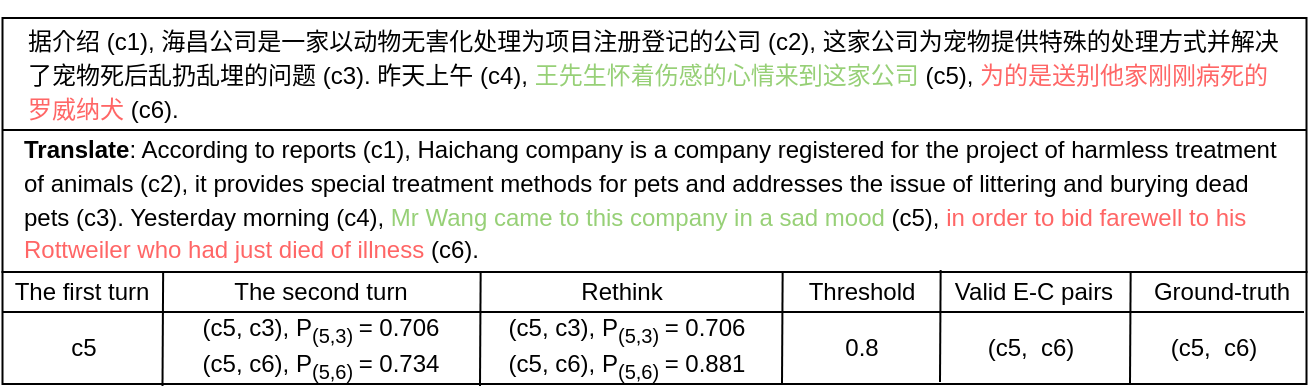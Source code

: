 <mxfile version="15.0.2" type="github">
  <diagram id="HPst22vvmvAOV6Ry2rXI" name="Page-1">
    <mxGraphModel dx="748" dy="366" grid="1" gridSize="10" guides="1" tooltips="1" connect="1" arrows="1" fold="1" page="1" pageScale="1" pageWidth="660" pageHeight="200" math="0" shadow="0">
      <root>
        <mxCell id="0" />
        <mxCell id="1" parent="0" />
        <mxCell id="Onb9mag9hN51fVFquNFM-10" value="" style="rounded=0;whiteSpace=wrap;html=1;shadow=0;glass=0;sketch=0;strokeWidth=1;gradientColor=#FFFFFF;fillColor=none;" vertex="1" parent="1">
          <mxGeometry x="0.25" y="8" width="652" height="127" as="geometry" />
        </mxCell>
        <mxCell id="Onb9mag9hN51fVFquNFM-4" value="&lt;p style=&quot;line-height: 140%&quot;&gt;据介绍 (c1), 海昌公司是一家以动物无害化处理为项目注册登记的公司 (c2), 这家公司为宠物提供特殊的处理方式并解决了宠物死后乱扔乱埋的问题 (c3). 昨天上午 (c4), &lt;font color=&quot;#97d077&quot;&gt;王先生怀着伤感的心情来到这家公司&lt;/font&gt; (c5), &lt;font color=&quot;#ff6666&quot;&gt;为的是送别他家刚刚病死的罗威纳犬&lt;/font&gt; (c6).&lt;/p&gt;" style="text;html=1;align=left;verticalAlign=middle;whiteSpace=wrap;rounded=0;glass=0;shadow=0;sketch=0;perimeterSpacing=0;strokeWidth=0;fillColor=#ffffff;gradientColor=#FFFFFF;" vertex="1" parent="1">
          <mxGeometry x="11" y="11" width="630" height="51" as="geometry" />
        </mxCell>
        <mxCell id="Onb9mag9hN51fVFquNFM-6" value="&lt;p style=&quot;line-height: 140%&quot;&gt;&lt;b&gt;Translate&lt;/b&gt;: According to reports (c1), Haichang company is a company registered for the project of harmless treatment of animals (c2), it provides special treatment methods for pets and addresses the issue of littering and burying dead pets (c3). Yesterday morning (c4), &lt;font color=&quot;#97d077&quot;&gt;Mr Wang came to this company in a sad mood&lt;/font&gt; (c5), &lt;font color=&quot;#ff6666&quot;&gt;in order to bid farewell to his Rottweiler who had just died of illness&lt;/font&gt; (c6).&lt;/p&gt;" style="text;html=1;fillColor=none;align=left;verticalAlign=middle;whiteSpace=wrap;rounded=0;strokeWidth=0;" vertex="1" parent="1">
          <mxGeometry x="9" y="64" width="630" height="70" as="geometry" />
        </mxCell>
        <mxCell id="Onb9mag9hN51fVFquNFM-11" value="" style="endArrow=none;html=1;strokeWidth=1;" edge="1" parent="1">
          <mxGeometry width="50" height="50" relative="1" as="geometry">
            <mxPoint x="0.25" y="64" as="sourcePoint" />
            <mxPoint x="652.25" y="64" as="targetPoint" />
          </mxGeometry>
        </mxCell>
        <mxCell id="Onb9mag9hN51fVFquNFM-13" value="Ground-truth" style="text;html=1;strokeColor=none;fillColor=none;align=center;verticalAlign=middle;whiteSpace=wrap;rounded=0;shadow=0;glass=0;sketch=0;" vertex="1" parent="1">
          <mxGeometry x="568.5" y="135" width="82" height="20" as="geometry" />
        </mxCell>
        <mxCell id="Onb9mag9hN51fVFquNFM-14" value="&lt;font style=&quot;font-size: 12px&quot;&gt;The first turn&lt;/font&gt;" style="text;html=1;strokeColor=none;fillColor=none;align=center;verticalAlign=middle;whiteSpace=wrap;rounded=0;shadow=0;glass=0;sketch=0;" vertex="1" parent="1">
          <mxGeometry x="4.37" y="135" width="72.25" height="20" as="geometry" />
        </mxCell>
        <mxCell id="Onb9mag9hN51fVFquNFM-17" value="The second turn" style="text;html=1;strokeColor=none;fillColor=none;align=center;verticalAlign=middle;whiteSpace=wrap;rounded=0;shadow=0;glass=0;sketch=0;" vertex="1" parent="1">
          <mxGeometry x="110" y="135" width="99" height="20" as="geometry" />
        </mxCell>
        <mxCell id="Onb9mag9hN51fVFquNFM-18" value="Rethink" style="text;html=1;strokeColor=none;fillColor=none;align=center;verticalAlign=middle;whiteSpace=wrap;rounded=0;shadow=0;glass=0;sketch=0;" vertex="1" parent="1">
          <mxGeometry x="270" y="135" width="80" height="20" as="geometry" />
        </mxCell>
        <mxCell id="Onb9mag9hN51fVFquNFM-19" value="Valid E-C pairs" style="text;html=1;strokeColor=none;fillColor=none;align=center;verticalAlign=middle;whiteSpace=wrap;rounded=0;shadow=0;glass=0;sketch=0;" vertex="1" parent="1">
          <mxGeometry x="470" y="135" width="92" height="20" as="geometry" />
        </mxCell>
        <mxCell id="Onb9mag9hN51fVFquNFM-20" value="(c5,&amp;nbsp; c6)" style="text;html=1;strokeColor=none;fillColor=none;align=center;verticalAlign=middle;whiteSpace=wrap;rounded=0;shadow=0;glass=0;sketch=0;" vertex="1" parent="1">
          <mxGeometry x="568.5" y="163" width="74" height="20" as="geometry" />
        </mxCell>
        <mxCell id="Onb9mag9hN51fVFquNFM-21" value="c5" style="text;html=1;strokeColor=none;fillColor=none;align=center;verticalAlign=middle;whiteSpace=wrap;rounded=0;shadow=0;glass=0;sketch=0;" vertex="1" parent="1">
          <mxGeometry x="5.5" y="163" width="70" height="20" as="geometry" />
        </mxCell>
        <mxCell id="Onb9mag9hN51fVFquNFM-22" value="(c5, c3), P&lt;sub&gt;(5,3) &lt;/sub&gt;= 0.706&lt;br&gt;(c5, c6), P&lt;sub&gt;(5,6) &lt;/sub&gt;= 0.734" style="text;html=1;strokeColor=none;fillColor=none;align=center;verticalAlign=middle;whiteSpace=wrap;rounded=0;shadow=0;glass=0;sketch=0;" vertex="1" parent="1">
          <mxGeometry x="87" y="155" width="145" height="36" as="geometry" />
        </mxCell>
        <mxCell id="Onb9mag9hN51fVFquNFM-23" value="(c5, c3), P&lt;sub&gt;(5,3) &lt;/sub&gt;= 0.706&lt;br&gt;(c5, c6), P&lt;sub&gt;(5,6) &lt;/sub&gt;= 0.881" style="text;html=1;strokeColor=none;fillColor=none;align=center;verticalAlign=middle;whiteSpace=wrap;rounded=0;shadow=0;glass=0;sketch=0;" vertex="1" parent="1">
          <mxGeometry x="240" y="155" width="145" height="36" as="geometry" />
        </mxCell>
        <mxCell id="Onb9mag9hN51fVFquNFM-24" value="(c5,&amp;nbsp; c6)" style="text;html=1;strokeColor=none;fillColor=none;align=center;verticalAlign=middle;whiteSpace=wrap;rounded=0;shadow=0;glass=0;sketch=0;" vertex="1" parent="1">
          <mxGeometry x="470" y="163" width="89.25" height="20" as="geometry" />
        </mxCell>
        <mxCell id="Onb9mag9hN51fVFquNFM-30" value="" style="endArrow=none;html=1;strokeWidth=1;entryX=0.137;entryY=0.013;entryDx=0;entryDy=0;entryPerimeter=0;" edge="1" parent="1">
          <mxGeometry width="50" height="50" relative="1" as="geometry">
            <mxPoint x="239" y="192" as="sourcePoint" />
            <mxPoint x="239.324" y="135" as="targetPoint" />
          </mxGeometry>
        </mxCell>
        <mxCell id="Onb9mag9hN51fVFquNFM-31" value="" style="endArrow=none;html=1;strokeWidth=1;entryX=0.137;entryY=0.013;entryDx=0;entryDy=0;entryPerimeter=0;" edge="1" parent="1">
          <mxGeometry width="50" height="50" relative="1" as="geometry">
            <mxPoint x="390" y="191" as="sourcePoint" />
            <mxPoint x="390.324" y="134.998" as="targetPoint" />
          </mxGeometry>
        </mxCell>
        <mxCell id="Onb9mag9hN51fVFquNFM-32" value="" style="endArrow=none;html=1;strokeWidth=1;entryX=0.137;entryY=0.013;entryDx=0;entryDy=0;entryPerimeter=0;" edge="1" parent="1">
          <mxGeometry width="50" height="50" relative="1" as="geometry">
            <mxPoint x="564" y="191" as="sourcePoint" />
            <mxPoint x="564.324" y="134.998" as="targetPoint" />
          </mxGeometry>
        </mxCell>
        <mxCell id="Onb9mag9hN51fVFquNFM-34" value="" style="endArrow=none;html=1;strokeWidth=1;startArrow=none;" edge="1" parent="1" source="Onb9mag9hN51fVFquNFM-25">
          <mxGeometry width="50" height="50" relative="1" as="geometry">
            <mxPoint x="0.25" y="154.17" as="sourcePoint" />
            <mxPoint x="652.25" y="154.17" as="targetPoint" />
          </mxGeometry>
        </mxCell>
        <mxCell id="Onb9mag9hN51fVFquNFM-35" value="Threshold" style="text;html=1;strokeColor=none;fillColor=none;align=center;verticalAlign=middle;whiteSpace=wrap;rounded=0;shadow=0;glass=0;sketch=0;" vertex="1" parent="1">
          <mxGeometry x="403" y="135" width="54" height="20" as="geometry" />
        </mxCell>
        <mxCell id="Onb9mag9hN51fVFquNFM-36" value="" style="endArrow=none;html=1;strokeWidth=1;entryX=0.137;entryY=0.013;entryDx=0;entryDy=0;entryPerimeter=0;" edge="1" parent="1">
          <mxGeometry width="50" height="50" relative="1" as="geometry">
            <mxPoint x="469" y="190" as="sourcePoint" />
            <mxPoint x="469.324" y="133.998" as="targetPoint" />
          </mxGeometry>
        </mxCell>
        <mxCell id="Onb9mag9hN51fVFquNFM-37" value="0.8" style="text;html=1;strokeColor=none;fillColor=none;align=center;verticalAlign=middle;whiteSpace=wrap;rounded=0;shadow=0;glass=0;sketch=0;" vertex="1" parent="1">
          <mxGeometry x="410" y="163" width="40" height="20" as="geometry" />
        </mxCell>
        <mxCell id="Onb9mag9hN51fVFquNFM-38" value="" style="endArrow=none;html=1;strokeWidth=1;entryX=0.137;entryY=0.013;entryDx=0;entryDy=0;entryPerimeter=0;" edge="1" parent="1">
          <mxGeometry width="50" height="50" relative="1" as="geometry">
            <mxPoint x="80.25" y="192" as="sourcePoint" />
            <mxPoint x="80.574" y="135" as="targetPoint" />
          </mxGeometry>
        </mxCell>
        <mxCell id="Onb9mag9hN51fVFquNFM-25" value="" style="rounded=0;whiteSpace=wrap;html=1;shadow=0;glass=0;sketch=0;strokeColor=#000000;strokeWidth=1;fillColor=none;gradientColor=#FFFFFF;" vertex="1" parent="1">
          <mxGeometry x="0.25" y="135" width="652" height="56" as="geometry" />
        </mxCell>
        <mxCell id="Onb9mag9hN51fVFquNFM-40" value="" style="endArrow=none;html=1;strokeWidth=1;" edge="1" parent="1" target="Onb9mag9hN51fVFquNFM-25">
          <mxGeometry width="50" height="50" relative="1" as="geometry">
            <mxPoint x="0.25" y="154.17" as="sourcePoint" />
            <mxPoint x="652.25" y="154.17" as="targetPoint" />
          </mxGeometry>
        </mxCell>
        <mxCell id="Onb9mag9hN51fVFquNFM-42" value="" style="endArrow=none;html=1;strokeWidth=1;" edge="1" parent="1">
          <mxGeometry width="50" height="50" relative="1" as="geometry">
            <mxPoint y="155" as="sourcePoint" />
            <mxPoint x="651" y="155" as="targetPoint" />
          </mxGeometry>
        </mxCell>
      </root>
    </mxGraphModel>
  </diagram>
</mxfile>
